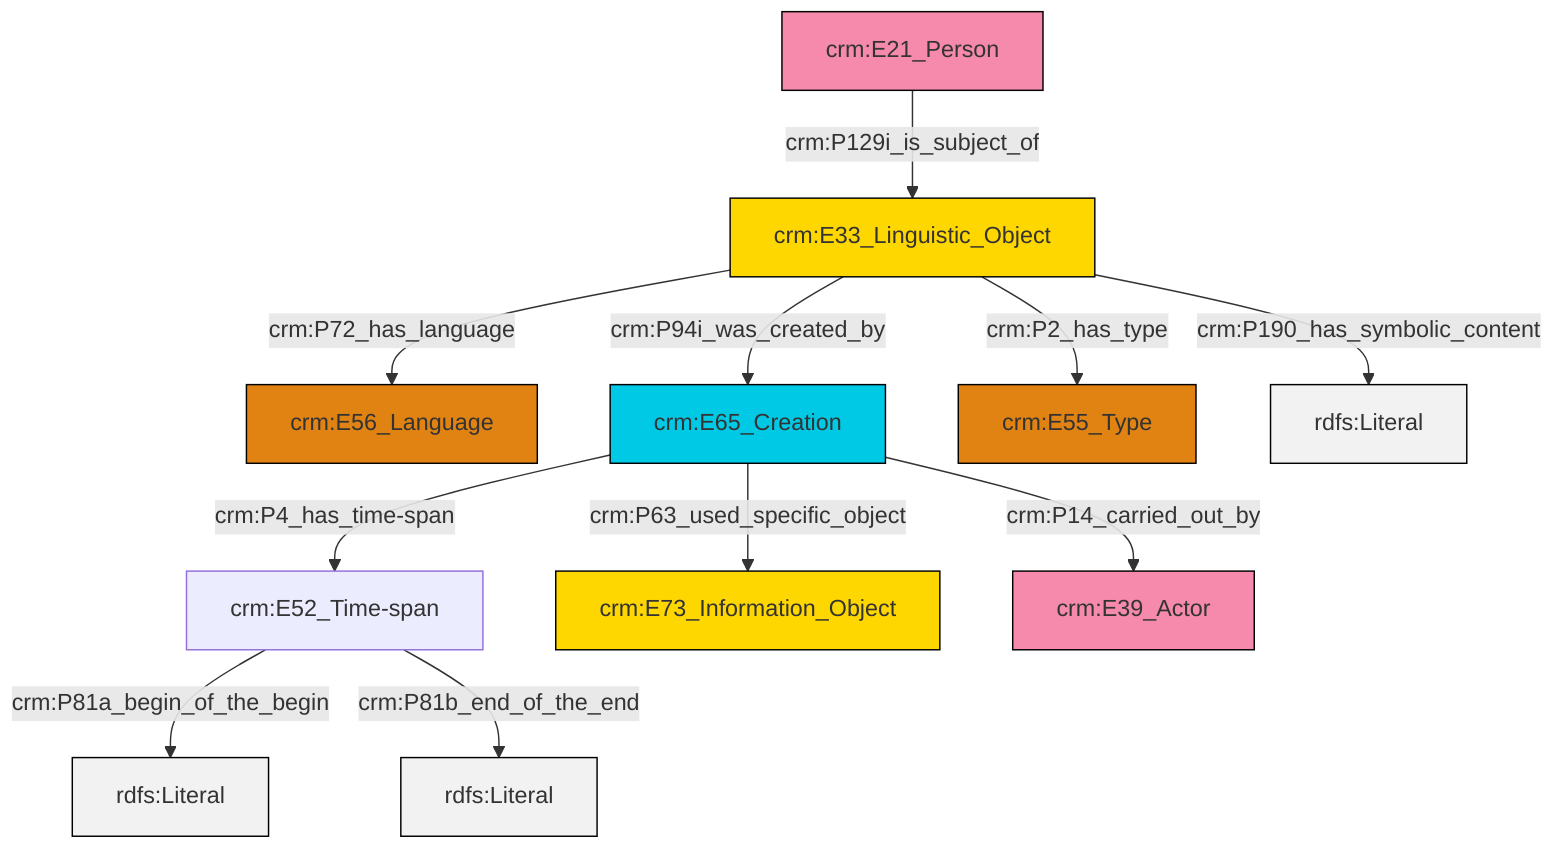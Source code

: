graph TD
classDef Literal fill:#f2f2f2,stroke:#000000;
classDef CRM_Entity fill:#FFFFFF,stroke:#000000;
classDef Temporal_Entity fill:#00C9E6, stroke:#000000;
classDef Type fill:#E18312, stroke:#000000;
classDef Time-Span fill:#2C9C91, stroke:#000000;
classDef Appellation fill:#FFEB7F, stroke:#000000;
classDef Place fill:#008836, stroke:#000000;
classDef Persistent_Item fill:#B266B2, stroke:#000000;
classDef Conceptual_Object fill:#FFD700, stroke:#000000;
classDef Physical_Thing fill:#D2B48C, stroke:#000000;
classDef Actor fill:#f58aad, stroke:#000000;
classDef PC_Classes fill:#4ce600, stroke:#000000;
classDef Multi fill:#cccccc,stroke:#000000;

0["crm:E52_Time-span"]:::Default -->|crm:P81a_begin_of_the_begin| 1[rdfs:Literal]:::Literal
2["crm:E21_Person"]:::Actor -->|crm:P129i_is_subject_of| 3["crm:E33_Linguistic_Object"]:::Conceptual_Object
6["crm:E65_Creation"]:::Temporal_Entity -->|crm:P63_used_specific_object| 8["crm:E73_Information_Object"]:::Conceptual_Object
3["crm:E33_Linguistic_Object"]:::Conceptual_Object -->|crm:P94i_was_created_by| 6["crm:E65_Creation"]:::Temporal_Entity
6["crm:E65_Creation"]:::Temporal_Entity -->|crm:P14_carried_out_by| 11["crm:E39_Actor"]:::Actor
0["crm:E52_Time-span"]:::Default -->|crm:P81b_end_of_the_end| 15[rdfs:Literal]:::Literal
3["crm:E33_Linguistic_Object"]:::Conceptual_Object -->|crm:P2_has_type| 12["crm:E55_Type"]:::Type
6["crm:E65_Creation"]:::Temporal_Entity -->|crm:P4_has_time-span| 0["crm:E52_Time-span"]:::Default
3["crm:E33_Linguistic_Object"]:::Conceptual_Object -->|crm:P190_has_symbolic_content| 16[rdfs:Literal]:::Literal
3["crm:E33_Linguistic_Object"]:::Conceptual_Object -->|crm:P72_has_language| 4["crm:E56_Language"]:::Type